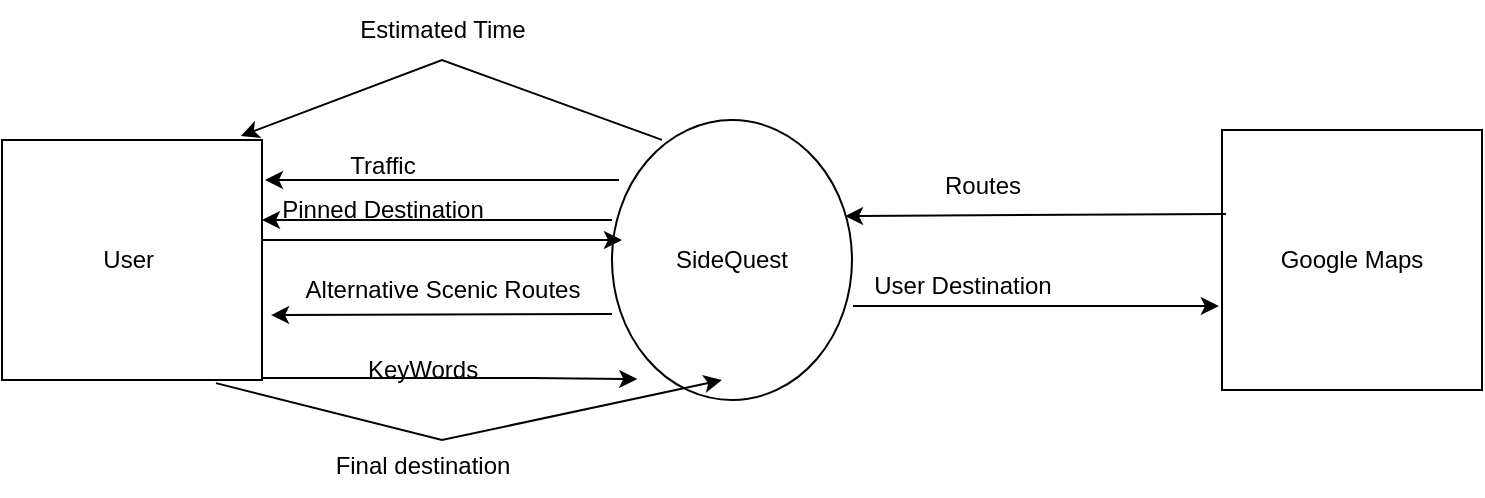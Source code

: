 <mxfile version="25.0.3">
  <diagram name="Page-1" id="MLgpsxT2Gv6ohk0WQi5u">
    <mxGraphModel grid="1" page="1" gridSize="10" guides="1" tooltips="1" connect="1" arrows="1" fold="1" pageScale="1" pageWidth="850" pageHeight="1100" math="0" shadow="0">
      <root>
        <mxCell id="0" />
        <mxCell id="1" parent="0" />
        <mxCell id="8bxy5ocWBp-4JKRfcmko-1" value="SideQuest" style="ellipse;whiteSpace=wrap;html=1;" vertex="1" parent="1">
          <mxGeometry x="365" y="170" width="120" height="140" as="geometry" />
        </mxCell>
        <mxCell id="8bxy5ocWBp-4JKRfcmko-2" value="User&amp;nbsp;" style="rounded=0;whiteSpace=wrap;html=1;" vertex="1" parent="1">
          <mxGeometry x="60" y="180" width="130" height="120" as="geometry" />
        </mxCell>
        <mxCell id="8bxy5ocWBp-4JKRfcmko-3" value="Google Maps" style="whiteSpace=wrap;html=1;aspect=fixed;" vertex="1" parent="1">
          <mxGeometry x="670" y="175" width="130" height="130" as="geometry" />
        </mxCell>
        <mxCell id="8bxy5ocWBp-4JKRfcmko-4" value="" style="endArrow=classic;html=1;rounded=0;exitX=0.042;exitY=0.25;exitDx=0;exitDy=0;exitPerimeter=0;" edge="1" parent="1">
          <mxGeometry width="50" height="50" relative="1" as="geometry">
            <mxPoint x="368.52" y="200" as="sourcePoint" />
            <mxPoint x="191.48" y="200" as="targetPoint" />
          </mxGeometry>
        </mxCell>
        <mxCell id="8bxy5ocWBp-4JKRfcmko-5" value="Traffic" style="text;html=1;align=center;verticalAlign=middle;resizable=0;points=[];autosize=1;strokeColor=none;fillColor=none;" vertex="1" parent="1">
          <mxGeometry x="220" y="178" width="60" height="30" as="geometry" />
        </mxCell>
        <mxCell id="8bxy5ocWBp-4JKRfcmko-7" value="" style="endArrow=classic;html=1;rounded=0;exitX=0;exitY=0.5;exitDx=0;exitDy=0;entryX=1;entryY=0.5;entryDx=0;entryDy=0;" edge="1" parent="1">
          <mxGeometry width="50" height="50" relative="1" as="geometry">
            <mxPoint x="365" y="220" as="sourcePoint" />
            <mxPoint x="190" y="220" as="targetPoint" />
          </mxGeometry>
        </mxCell>
        <mxCell id="8bxy5ocWBp-4JKRfcmko-8" value="Pinned Destination" style="text;html=1;align=center;verticalAlign=middle;resizable=0;points=[];autosize=1;strokeColor=none;fillColor=none;" vertex="1" parent="1">
          <mxGeometry x="190" y="200" width="120" height="30" as="geometry" />
        </mxCell>
        <mxCell id="8bxy5ocWBp-4JKRfcmko-9" value="" style="endArrow=classic;html=1;rounded=0;entryX=1.035;entryY=0.675;entryDx=0;entryDy=0;entryPerimeter=0;exitX=0;exitY=0.646;exitDx=0;exitDy=0;exitPerimeter=0;" edge="1" parent="1">
          <mxGeometry width="50" height="50" relative="1" as="geometry">
            <mxPoint x="365" y="267.0" as="sourcePoint" />
            <mxPoint x="194.55" y="267.56" as="targetPoint" />
            <Array as="points" />
          </mxGeometry>
        </mxCell>
        <mxCell id="8bxy5ocWBp-4JKRfcmko-10" value="" style="endArrow=classic;html=1;rounded=0;exitX=1.038;exitY=0.908;exitDx=0;exitDy=0;exitPerimeter=0;entryX=0;entryY=1;entryDx=0;entryDy=0;" edge="1" parent="1">
          <mxGeometry width="50" height="50" relative="1" as="geometry">
            <mxPoint x="190.0" y="299.0" as="sourcePoint" />
            <mxPoint x="377.634" y="299.537" as="targetPoint" />
            <Array as="points">
              <mxPoint x="325.06" y="299.04" />
            </Array>
          </mxGeometry>
        </mxCell>
        <mxCell id="8bxy5ocWBp-4JKRfcmko-11" value="KeyWords" style="text;html=1;align=center;verticalAlign=middle;resizable=0;points=[];autosize=1;strokeColor=none;fillColor=none;" vertex="1" parent="1">
          <mxGeometry x="230" y="280" width="80" height="30" as="geometry" />
        </mxCell>
        <mxCell id="8bxy5ocWBp-4JKRfcmko-12" value="Alternative Scenic Routes" style="text;html=1;align=center;verticalAlign=middle;resizable=0;points=[];autosize=1;strokeColor=none;fillColor=none;" vertex="1" parent="1">
          <mxGeometry x="200" y="240" width="160" height="30" as="geometry" />
        </mxCell>
        <mxCell id="8bxy5ocWBp-4JKRfcmko-14" value="" style="endArrow=classic;html=1;rounded=0;" edge="1" parent="1">
          <mxGeometry width="50" height="50" relative="1" as="geometry">
            <mxPoint x="190" y="230" as="sourcePoint" />
            <mxPoint x="370" y="230" as="targetPoint" />
          </mxGeometry>
        </mxCell>
        <mxCell id="8bxy5ocWBp-4JKRfcmko-16" value="" style="endArrow=classic;html=1;rounded=0;exitX=0.208;exitY=0.071;exitDx=0;exitDy=0;exitPerimeter=0;entryX=0.919;entryY=-0.017;entryDx=0;entryDy=0;entryPerimeter=0;" edge="1" parent="1" source="8bxy5ocWBp-4JKRfcmko-1" target="8bxy5ocWBp-4JKRfcmko-2">
          <mxGeometry width="50" height="50" relative="1" as="geometry">
            <mxPoint x="290" y="170" as="sourcePoint" />
            <mxPoint x="200" y="110" as="targetPoint" />
            <Array as="points">
              <mxPoint x="280" y="140" />
            </Array>
          </mxGeometry>
        </mxCell>
        <mxCell id="8bxy5ocWBp-4JKRfcmko-17" value="Estimated Time" style="text;html=1;align=center;verticalAlign=middle;resizable=0;points=[];autosize=1;strokeColor=none;fillColor=none;" vertex="1" parent="1">
          <mxGeometry x="225" y="110" width="110" height="30" as="geometry" />
        </mxCell>
        <mxCell id="8bxy5ocWBp-4JKRfcmko-18" value="" style="endArrow=classic;html=1;rounded=0;exitX=0.823;exitY=1.013;exitDx=0;exitDy=0;exitPerimeter=0;entryX=0.458;entryY=0.929;entryDx=0;entryDy=0;entryPerimeter=0;" edge="1" parent="1" source="8bxy5ocWBp-4JKRfcmko-2" target="8bxy5ocWBp-4JKRfcmko-1">
          <mxGeometry width="50" height="50" relative="1" as="geometry">
            <mxPoint x="220" y="330" as="sourcePoint" />
            <mxPoint x="320" y="330" as="targetPoint" />
            <Array as="points">
              <mxPoint x="280" y="330" />
            </Array>
          </mxGeometry>
        </mxCell>
        <mxCell id="8bxy5ocWBp-4JKRfcmko-19" value="Final destination" style="text;html=1;align=center;verticalAlign=middle;resizable=0;points=[];autosize=1;strokeColor=none;fillColor=none;" vertex="1" parent="1">
          <mxGeometry x="215" y="328" width="110" height="30" as="geometry" />
        </mxCell>
        <mxCell id="8bxy5ocWBp-4JKRfcmko-21" value="" style="endArrow=classic;html=1;rounded=0;entryX=0.971;entryY=0.343;entryDx=0;entryDy=0;entryPerimeter=0;exitX=0.015;exitY=0.323;exitDx=0;exitDy=0;exitPerimeter=0;" edge="1" parent="1" source="8bxy5ocWBp-4JKRfcmko-3" target="8bxy5ocWBp-4JKRfcmko-1">
          <mxGeometry width="50" height="50" relative="1" as="geometry">
            <mxPoint x="570" y="280" as="sourcePoint" />
            <mxPoint x="620" y="230" as="targetPoint" />
          </mxGeometry>
        </mxCell>
        <mxCell id="8bxy5ocWBp-4JKRfcmko-22" value="" style="endArrow=classic;html=1;rounded=0;exitX=1.004;exitY=0.664;exitDx=0;exitDy=0;exitPerimeter=0;entryX=-0.012;entryY=0.677;entryDx=0;entryDy=0;entryPerimeter=0;" edge="1" parent="1" source="8bxy5ocWBp-4JKRfcmko-1" target="8bxy5ocWBp-4JKRfcmko-3">
          <mxGeometry width="50" height="50" relative="1" as="geometry">
            <mxPoint x="540" y="368" as="sourcePoint" />
            <mxPoint x="590" y="318" as="targetPoint" />
          </mxGeometry>
        </mxCell>
        <mxCell id="8bxy5ocWBp-4JKRfcmko-23" value="Routes" style="text;html=1;align=center;verticalAlign=middle;resizable=0;points=[];autosize=1;strokeColor=none;fillColor=none;" vertex="1" parent="1">
          <mxGeometry x="520" y="188" width="60" height="30" as="geometry" />
        </mxCell>
        <mxCell id="8bxy5ocWBp-4JKRfcmko-24" value="User Destination" style="text;html=1;align=center;verticalAlign=middle;resizable=0;points=[];autosize=1;strokeColor=none;fillColor=none;" vertex="1" parent="1">
          <mxGeometry x="485" y="238" width="110" height="30" as="geometry" />
        </mxCell>
      </root>
    </mxGraphModel>
  </diagram>
</mxfile>
